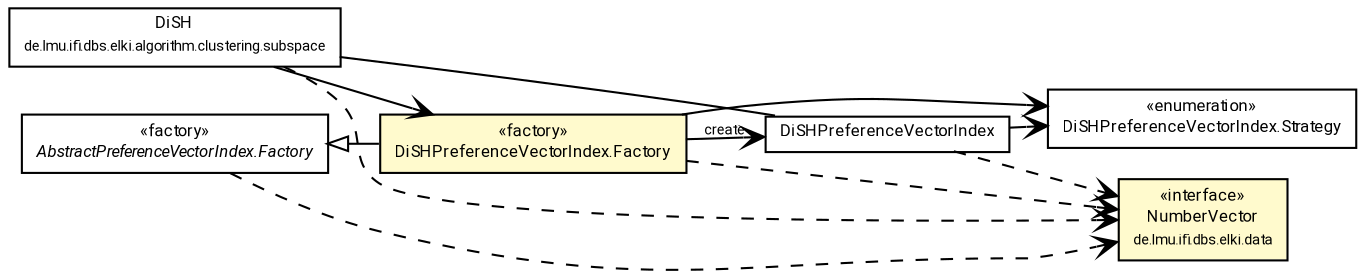 #!/usr/local/bin/dot
#
# Class diagram 
# Generated by UMLGraph version R5_7_2-60-g0e99a6 (http://www.spinellis.gr/umlgraph/)
#

digraph G {
	graph [fontnames="svg"]
	edge [fontname="Roboto",fontsize=7,labelfontname="Roboto",labelfontsize=7,color="black"];
	node [fontname="Roboto",fontcolor="black",fontsize=8,shape=plaintext,margin=0,width=0,height=0];
	nodesep=0.15;
	ranksep=0.25;
	rankdir=LR;
	// de.lmu.ifi.dbs.elki.index.preprocessed.preference.DiSHPreferenceVectorIndex<V extends de.lmu.ifi.dbs.elki.data.NumberVector>
	c3302125 [label=<<table title="de.lmu.ifi.dbs.elki.index.preprocessed.preference.DiSHPreferenceVectorIndex" border="0" cellborder="1" cellspacing="0" cellpadding="2" href="DiSHPreferenceVectorIndex.html" target="_parent">
		<tr><td><table border="0" cellspacing="0" cellpadding="1">
		<tr><td align="center" balign="center"> <font face="Roboto">DiSHPreferenceVectorIndex</font> </td></tr>
		</table></td></tr>
		</table>>, URL="DiSHPreferenceVectorIndex.html"];
	// de.lmu.ifi.dbs.elki.index.preprocessed.preference.DiSHPreferenceVectorIndex.Strategy
	c3302126 [label=<<table title="de.lmu.ifi.dbs.elki.index.preprocessed.preference.DiSHPreferenceVectorIndex.Strategy" border="0" cellborder="1" cellspacing="0" cellpadding="2" href="DiSHPreferenceVectorIndex.Strategy.html" target="_parent">
		<tr><td><table border="0" cellspacing="0" cellpadding="1">
		<tr><td align="center" balign="center"> &#171;enumeration&#187; </td></tr>
		<tr><td align="center" balign="center"> <font face="Roboto">DiSHPreferenceVectorIndex.Strategy</font> </td></tr>
		</table></td></tr>
		</table>>, URL="DiSHPreferenceVectorIndex.Strategy.html"];
	// de.lmu.ifi.dbs.elki.index.preprocessed.preference.DiSHPreferenceVectorIndex.Factory<V extends de.lmu.ifi.dbs.elki.data.NumberVector>
	c3302127 [label=<<table title="de.lmu.ifi.dbs.elki.index.preprocessed.preference.DiSHPreferenceVectorIndex.Factory" border="0" cellborder="1" cellspacing="0" cellpadding="2" bgcolor="lemonChiffon" href="DiSHPreferenceVectorIndex.Factory.html" target="_parent">
		<tr><td><table border="0" cellspacing="0" cellpadding="1">
		<tr><td align="center" balign="center"> &#171;factory&#187; </td></tr>
		<tr><td align="center" balign="center"> <font face="Roboto">DiSHPreferenceVectorIndex.Factory</font> </td></tr>
		</table></td></tr>
		</table>>, URL="DiSHPreferenceVectorIndex.Factory.html"];
	// de.lmu.ifi.dbs.elki.algorithm.clustering.subspace.DiSH<V extends de.lmu.ifi.dbs.elki.data.NumberVector>
	c3302289 [label=<<table title="de.lmu.ifi.dbs.elki.algorithm.clustering.subspace.DiSH" border="0" cellborder="1" cellspacing="0" cellpadding="2" href="../../../algorithm/clustering/subspace/DiSH.html" target="_parent">
		<tr><td><table border="0" cellspacing="0" cellpadding="1">
		<tr><td align="center" balign="center"> <font face="Roboto">DiSH</font> </td></tr>
		<tr><td align="center" balign="center"> <font face="Roboto" point-size="7.0">de.lmu.ifi.dbs.elki.algorithm.clustering.subspace</font> </td></tr>
		</table></td></tr>
		</table>>, URL="../../../algorithm/clustering/subspace/DiSH.html"];
	// de.lmu.ifi.dbs.elki.index.preprocessed.preference.AbstractPreferenceVectorIndex.Factory<V extends de.lmu.ifi.dbs.elki.data.NumberVector>
	c3302627 [label=<<table title="de.lmu.ifi.dbs.elki.index.preprocessed.preference.AbstractPreferenceVectorIndex.Factory" border="0" cellborder="1" cellspacing="0" cellpadding="2" href="AbstractPreferenceVectorIndex.Factory.html" target="_parent">
		<tr><td><table border="0" cellspacing="0" cellpadding="1">
		<tr><td align="center" balign="center"> &#171;factory&#187; </td></tr>
		<tr><td align="center" balign="center"> <font face="Roboto"><i>AbstractPreferenceVectorIndex.Factory</i></font> </td></tr>
		</table></td></tr>
		</table>>, URL="AbstractPreferenceVectorIndex.Factory.html"];
	// de.lmu.ifi.dbs.elki.data.NumberVector
	c3303276 [label=<<table title="de.lmu.ifi.dbs.elki.data.NumberVector" border="0" cellborder="1" cellspacing="0" cellpadding="2" bgcolor="LemonChiffon" href="../../../data/NumberVector.html" target="_parent">
		<tr><td><table border="0" cellspacing="0" cellpadding="1">
		<tr><td align="center" balign="center"> &#171;interface&#187; </td></tr>
		<tr><td align="center" balign="center"> <font face="Roboto">NumberVector</font> </td></tr>
		<tr><td align="center" balign="center"> <font face="Roboto" point-size="7.0">de.lmu.ifi.dbs.elki.data</font> </td></tr>
		</table></td></tr>
		</table>>, URL="../../../data/NumberVector.html"];
	// de.lmu.ifi.dbs.elki.index.preprocessed.preference.DiSHPreferenceVectorIndex.Factory<V extends de.lmu.ifi.dbs.elki.data.NumberVector> extends de.lmu.ifi.dbs.elki.index.preprocessed.preference.AbstractPreferenceVectorIndex.Factory<V extends de.lmu.ifi.dbs.elki.data.NumberVector>
	c3302627 -> c3302127 [arrowtail=empty,dir=back,weight=10];
	// de.lmu.ifi.dbs.elki.index.preprocessed.preference.DiSHPreferenceVectorIndex.Factory<V extends de.lmu.ifi.dbs.elki.data.NumberVector> navassoc de.lmu.ifi.dbs.elki.index.preprocessed.preference.DiSHPreferenceVectorIndex<V extends de.lmu.ifi.dbs.elki.data.NumberVector>
	c3302127 -> c3302125 [arrowhead=open,weight=1,label="create"];
	// de.lmu.ifi.dbs.elki.algorithm.clustering.subspace.DiSH<V extends de.lmu.ifi.dbs.elki.data.NumberVector> assoc de.lmu.ifi.dbs.elki.index.preprocessed.preference.DiSHPreferenceVectorIndex<V extends de.lmu.ifi.dbs.elki.data.NumberVector>
	c3302289 -> c3302125 [arrowhead=none,weight=2];
	// de.lmu.ifi.dbs.elki.index.preprocessed.preference.DiSHPreferenceVectorIndex<V extends de.lmu.ifi.dbs.elki.data.NumberVector> navassoc de.lmu.ifi.dbs.elki.index.preprocessed.preference.DiSHPreferenceVectorIndex.Strategy
	c3302125 -> c3302126 [arrowhead=open,weight=1];
	// de.lmu.ifi.dbs.elki.index.preprocessed.preference.DiSHPreferenceVectorIndex.Factory<V extends de.lmu.ifi.dbs.elki.data.NumberVector> navassoc de.lmu.ifi.dbs.elki.index.preprocessed.preference.DiSHPreferenceVectorIndex.Strategy
	c3302127 -> c3302126 [arrowhead=open,weight=1];
	// de.lmu.ifi.dbs.elki.algorithm.clustering.subspace.DiSH<V extends de.lmu.ifi.dbs.elki.data.NumberVector> navassoc de.lmu.ifi.dbs.elki.index.preprocessed.preference.DiSHPreferenceVectorIndex.Factory<V extends de.lmu.ifi.dbs.elki.data.NumberVector>
	c3302289 -> c3302127 [arrowhead=open,weight=1];
	// de.lmu.ifi.dbs.elki.index.preprocessed.preference.DiSHPreferenceVectorIndex<V extends de.lmu.ifi.dbs.elki.data.NumberVector> depend de.lmu.ifi.dbs.elki.data.NumberVector
	c3302125 -> c3303276 [arrowhead=open,style=dashed,weight=0];
	// de.lmu.ifi.dbs.elki.index.preprocessed.preference.DiSHPreferenceVectorIndex.Factory<V extends de.lmu.ifi.dbs.elki.data.NumberVector> depend de.lmu.ifi.dbs.elki.data.NumberVector
	c3302127 -> c3303276 [arrowhead=open,style=dashed,weight=0];
	// de.lmu.ifi.dbs.elki.algorithm.clustering.subspace.DiSH<V extends de.lmu.ifi.dbs.elki.data.NumberVector> depend de.lmu.ifi.dbs.elki.data.NumberVector
	c3302289 -> c3303276 [arrowhead=open,style=dashed,weight=0];
	// de.lmu.ifi.dbs.elki.index.preprocessed.preference.AbstractPreferenceVectorIndex.Factory<V extends de.lmu.ifi.dbs.elki.data.NumberVector> depend de.lmu.ifi.dbs.elki.data.NumberVector
	c3302627 -> c3303276 [arrowhead=open,style=dashed,weight=0];
}


